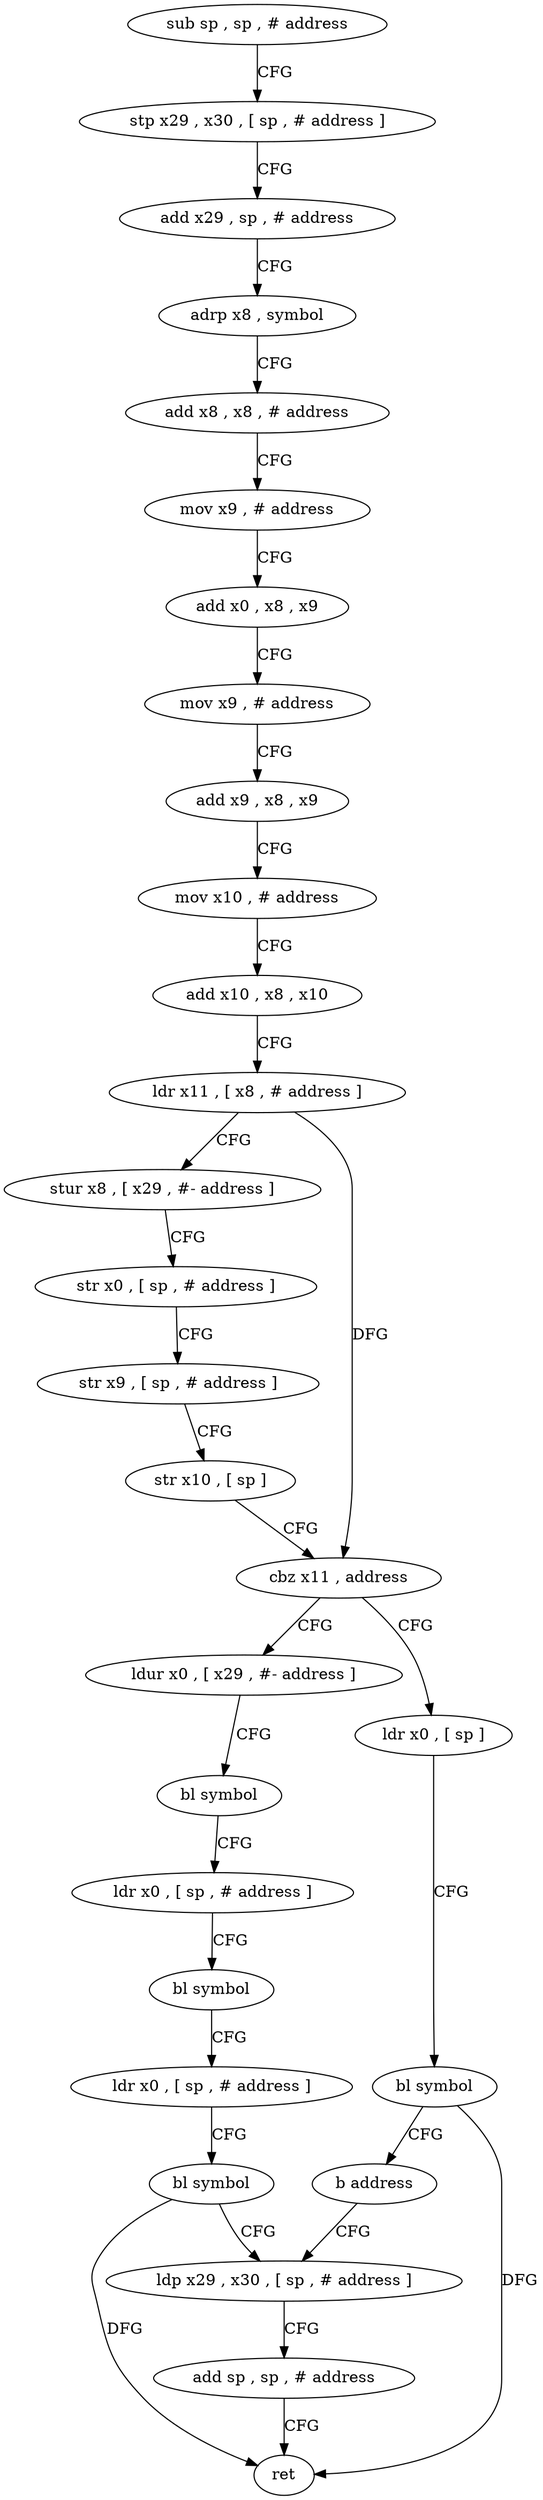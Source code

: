 digraph "func" {
"4225624" [label = "sub sp , sp , # address" ]
"4225628" [label = "stp x29 , x30 , [ sp , # address ]" ]
"4225632" [label = "add x29 , sp , # address" ]
"4225636" [label = "adrp x8 , symbol" ]
"4225640" [label = "add x8 , x8 , # address" ]
"4225644" [label = "mov x9 , # address" ]
"4225648" [label = "add x0 , x8 , x9" ]
"4225652" [label = "mov x9 , # address" ]
"4225656" [label = "add x9 , x8 , x9" ]
"4225660" [label = "mov x10 , # address" ]
"4225664" [label = "add x10 , x8 , x10" ]
"4225668" [label = "ldr x11 , [ x8 , # address ]" ]
"4225672" [label = "stur x8 , [ x29 , #- address ]" ]
"4225676" [label = "str x0 , [ sp , # address ]" ]
"4225680" [label = "str x9 , [ sp , # address ]" ]
"4225684" [label = "str x10 , [ sp ]" ]
"4225688" [label = "cbz x11 , address" ]
"4225704" [label = "ldur x0 , [ x29 , #- address ]" ]
"4225692" [label = "ldr x0 , [ sp ]" ]
"4225708" [label = "bl symbol" ]
"4225712" [label = "ldr x0 , [ sp , # address ]" ]
"4225716" [label = "bl symbol" ]
"4225720" [label = "ldr x0 , [ sp , # address ]" ]
"4225724" [label = "bl symbol" ]
"4225728" [label = "ldp x29 , x30 , [ sp , # address ]" ]
"4225696" [label = "bl symbol" ]
"4225700" [label = "b address" ]
"4225732" [label = "add sp , sp , # address" ]
"4225736" [label = "ret" ]
"4225624" -> "4225628" [ label = "CFG" ]
"4225628" -> "4225632" [ label = "CFG" ]
"4225632" -> "4225636" [ label = "CFG" ]
"4225636" -> "4225640" [ label = "CFG" ]
"4225640" -> "4225644" [ label = "CFG" ]
"4225644" -> "4225648" [ label = "CFG" ]
"4225648" -> "4225652" [ label = "CFG" ]
"4225652" -> "4225656" [ label = "CFG" ]
"4225656" -> "4225660" [ label = "CFG" ]
"4225660" -> "4225664" [ label = "CFG" ]
"4225664" -> "4225668" [ label = "CFG" ]
"4225668" -> "4225672" [ label = "CFG" ]
"4225668" -> "4225688" [ label = "DFG" ]
"4225672" -> "4225676" [ label = "CFG" ]
"4225676" -> "4225680" [ label = "CFG" ]
"4225680" -> "4225684" [ label = "CFG" ]
"4225684" -> "4225688" [ label = "CFG" ]
"4225688" -> "4225704" [ label = "CFG" ]
"4225688" -> "4225692" [ label = "CFG" ]
"4225704" -> "4225708" [ label = "CFG" ]
"4225692" -> "4225696" [ label = "CFG" ]
"4225708" -> "4225712" [ label = "CFG" ]
"4225712" -> "4225716" [ label = "CFG" ]
"4225716" -> "4225720" [ label = "CFG" ]
"4225720" -> "4225724" [ label = "CFG" ]
"4225724" -> "4225728" [ label = "CFG" ]
"4225724" -> "4225736" [ label = "DFG" ]
"4225728" -> "4225732" [ label = "CFG" ]
"4225696" -> "4225700" [ label = "CFG" ]
"4225696" -> "4225736" [ label = "DFG" ]
"4225700" -> "4225728" [ label = "CFG" ]
"4225732" -> "4225736" [ label = "CFG" ]
}
